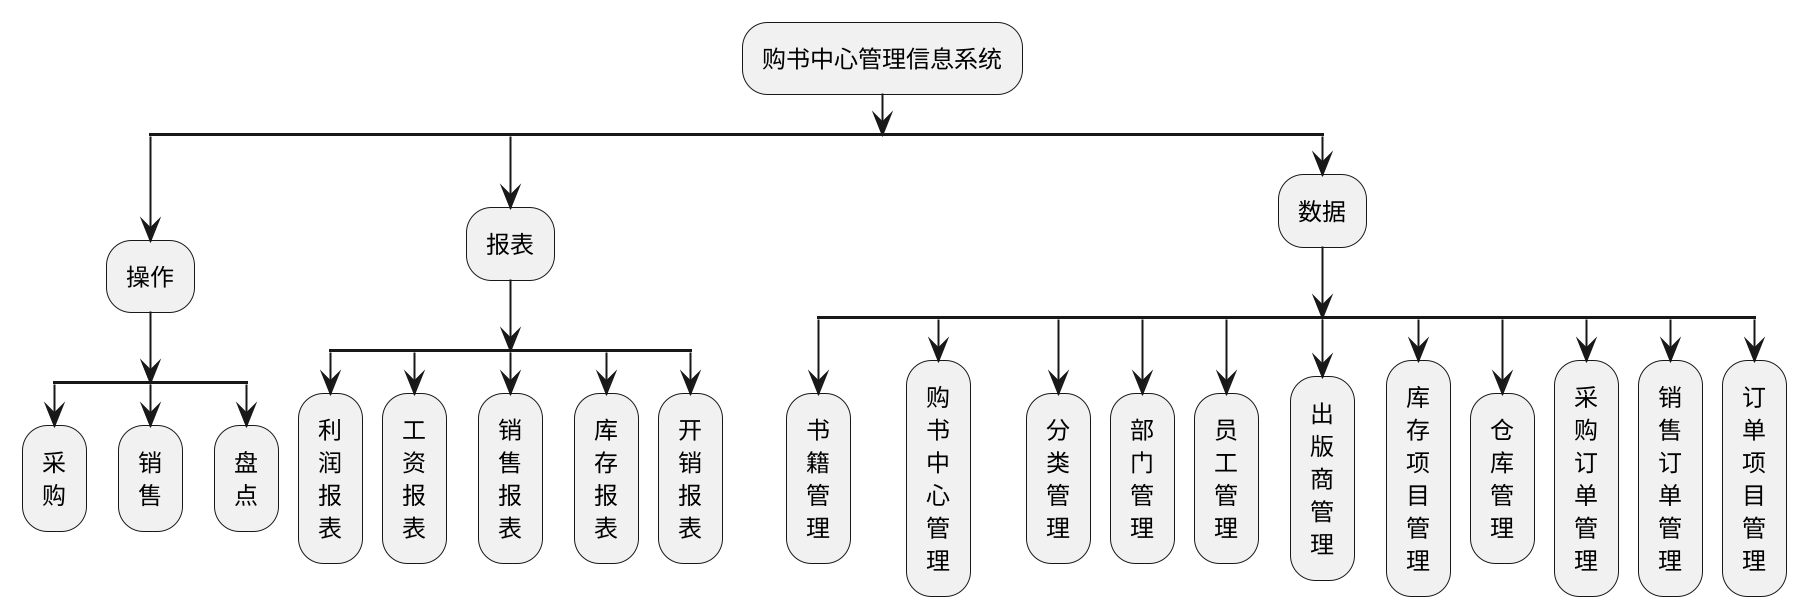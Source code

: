 @startuml
scale 2
:购书中心管理信息系统;
split
    :操作;
    split
        :采
        购;
        detach
    split again
        :销
        售;
        detach
    split again
        :盘
        点;
        detach
    end split
split again
    :报表;
    split
        :利
        润
        报
        表;
        detach
    split again
        :工
        资
        报
        表;
        detach
    split again
        :销
        售
        报
        表;
        detach
    split again
        :库
        存
        报
        表;
        detach
    split again
        :开
        销
        报
        表;
        detach
    end split
split again
    :数据;
    split
        :书
        籍
        管
        理;
        detach
    split again
        :购
        书
        中
        心
        管
        理;
        detach
    split again
        :分
        类
        管
        理;
        detach
    split again
        :部
        门
        管
        理;
        detach
    split again
        :员
        工
        管
        理;
        detach
    split again
        :出
        版
        商
        管
        理;
        detach
    split again
        :库
        存
        项
        目
        管
        理;
        detach
    split again
        :仓
        库
        管
        理;
        detach
    split again
        :采
        购
        订
        单
        管
        理;
        detach
    split again
        :销
        售
        订
        单
        管
        理;
        detach
    split again
        :订
        单
        项
        目
        管
        理;
        detach
    end split
    detach
end split
@enduml
